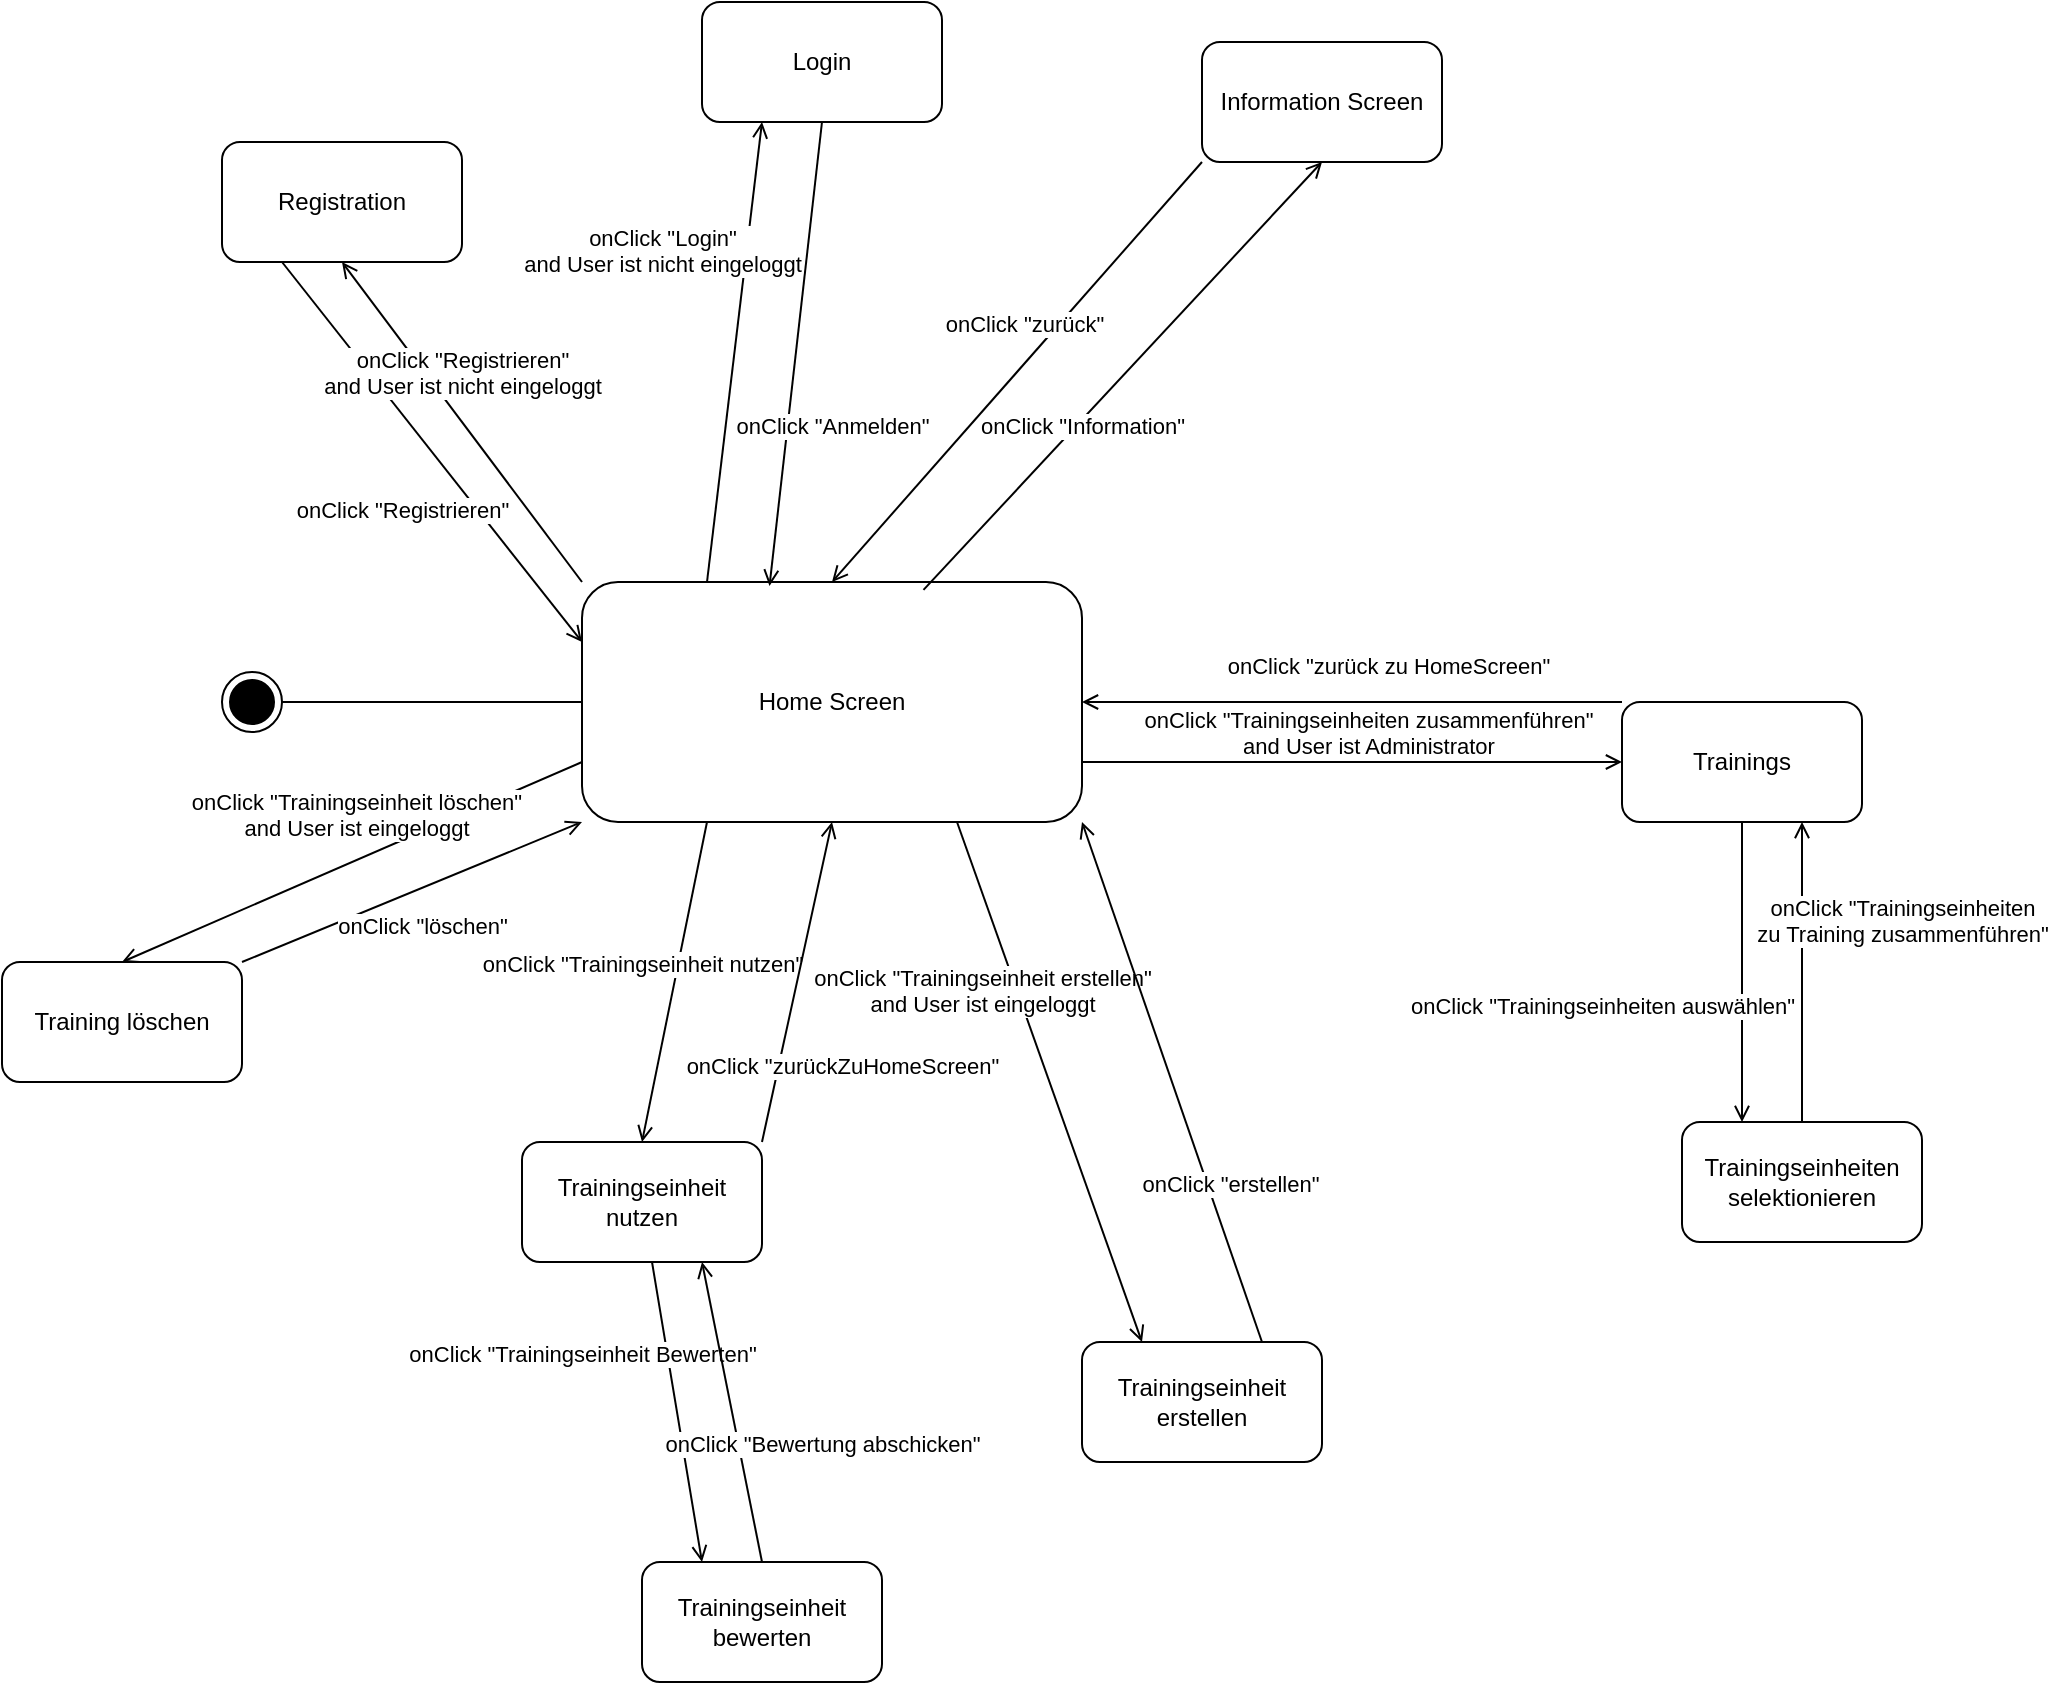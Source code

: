 <mxfile version="20.4.1" type="github">
  <diagram id="59yKYrdZ8OSLuCtYd6CJ" name="Seite-1">
    <mxGraphModel dx="2500" dy="2103" grid="1" gridSize="10" guides="1" tooltips="1" connect="1" arrows="1" fold="1" page="1" pageScale="1" pageWidth="827" pageHeight="1169" math="0" shadow="0">
      <root>
        <mxCell id="0" />
        <mxCell id="1" parent="0" />
        <mxCell id="uNNzlU8CO7LDZuqC6dOK-5" value="" style="ellipse;html=1;shape=endState;fillColor=strokeColor;" parent="1" vertex="1">
          <mxGeometry x="40" y="185" width="30" height="30" as="geometry" />
        </mxCell>
        <mxCell id="uNNzlU8CO7LDZuqC6dOK-6" value="Home Screen" style="rounded=1;whiteSpace=wrap;html=1;" parent="1" vertex="1">
          <mxGeometry x="220" y="140" width="250" height="120" as="geometry" />
        </mxCell>
        <mxCell id="uNNzlU8CO7LDZuqC6dOK-7" value="" style="endArrow=none;html=1;rounded=0;entryX=0;entryY=0.5;entryDx=0;entryDy=0;exitX=1;exitY=0.5;exitDx=0;exitDy=0;" parent="1" source="uNNzlU8CO7LDZuqC6dOK-5" target="uNNzlU8CO7LDZuqC6dOK-6" edge="1">
          <mxGeometry width="50" height="50" relative="1" as="geometry">
            <mxPoint x="90" y="165" as="sourcePoint" />
            <mxPoint x="140" y="115" as="targetPoint" />
          </mxGeometry>
        </mxCell>
        <mxCell id="uNNzlU8CO7LDZuqC6dOK-11" value="Information Screen" style="rounded=1;whiteSpace=wrap;html=1;" parent="1" vertex="1">
          <mxGeometry x="530" y="-130" width="120" height="60" as="geometry" />
        </mxCell>
        <mxCell id="uNNzlU8CO7LDZuqC6dOK-13" value="" style="endArrow=open;html=1;rounded=0;entryX=0.5;entryY=1;entryDx=0;entryDy=0;endFill=0;exitX=0.683;exitY=0.033;exitDx=0;exitDy=0;exitPerimeter=0;" parent="1" source="uNNzlU8CO7LDZuqC6dOK-6" target="uNNzlU8CO7LDZuqC6dOK-11" edge="1">
          <mxGeometry width="50" height="50" relative="1" as="geometry">
            <mxPoint x="340" y="185" as="sourcePoint" />
            <mxPoint x="480" y="169.5" as="targetPoint" />
          </mxGeometry>
        </mxCell>
        <mxCell id="uNNzlU8CO7LDZuqC6dOK-14" value="onClick &quot;Information&quot;" style="edgeLabel;html=1;align=center;verticalAlign=bottom;resizable=0;points=[];" parent="uNNzlU8CO7LDZuqC6dOK-13" vertex="1" connectable="0">
          <mxGeometry x="-0.387" y="-1" relative="1" as="geometry">
            <mxPoint x="17" y="-9" as="offset" />
          </mxGeometry>
        </mxCell>
        <mxCell id="uNNzlU8CO7LDZuqC6dOK-15" value="" style="endArrow=none;html=1;rounded=0;entryX=0;entryY=1;entryDx=0;entryDy=0;exitX=0.5;exitY=0;exitDx=0;exitDy=0;endFill=0;startArrow=open;startFill=0;" parent="1" source="uNNzlU8CO7LDZuqC6dOK-6" target="uNNzlU8CO7LDZuqC6dOK-11" edge="1">
          <mxGeometry width="50" height="50" relative="1" as="geometry">
            <mxPoint x="340" y="155" as="sourcePoint" />
            <mxPoint x="490" y="155" as="targetPoint" />
          </mxGeometry>
        </mxCell>
        <mxCell id="uNNzlU8CO7LDZuqC6dOK-16" value="onClick &quot;zurück&quot;" style="edgeLabel;html=1;align=center;verticalAlign=bottom;resizable=0;points=[];labelPosition=center;verticalLabelPosition=middle;" parent="uNNzlU8CO7LDZuqC6dOK-15" vertex="1" connectable="0">
          <mxGeometry x="-0.387" y="-1" relative="1" as="geometry">
            <mxPoint x="38" y="-57" as="offset" />
          </mxGeometry>
        </mxCell>
        <mxCell id="uNNzlU8CO7LDZuqC6dOK-18" value="Registration" style="rounded=1;whiteSpace=wrap;html=1;" parent="1" vertex="1">
          <mxGeometry x="40" y="-80" width="120" height="60" as="geometry" />
        </mxCell>
        <mxCell id="uNNzlU8CO7LDZuqC6dOK-21" value="Login" style="rounded=1;whiteSpace=wrap;html=1;" parent="1" vertex="1">
          <mxGeometry x="280" y="-150" width="120" height="60" as="geometry" />
        </mxCell>
        <mxCell id="uNNzlU8CO7LDZuqC6dOK-22" value="" style="endArrow=none;html=1;rounded=0;entryX=0.25;entryY=1;entryDx=0;entryDy=0;exitX=0;exitY=0.25;exitDx=0;exitDy=0;endFill=0;startArrow=open;startFill=0;" parent="1" source="uNNzlU8CO7LDZuqC6dOK-6" target="uNNzlU8CO7LDZuqC6dOK-18" edge="1">
          <mxGeometry width="50" height="50" relative="1" as="geometry">
            <mxPoint y="100" as="sourcePoint" />
            <mxPoint x="130" y="100" as="targetPoint" />
          </mxGeometry>
        </mxCell>
        <mxCell id="uNNzlU8CO7LDZuqC6dOK-23" value="onClick &quot;Registrieren&quot;" style="edgeLabel;html=1;align=center;verticalAlign=bottom;resizable=0;points=[];" parent="uNNzlU8CO7LDZuqC6dOK-22" vertex="1" connectable="0">
          <mxGeometry x="-0.387" y="-1" relative="1" as="geometry">
            <mxPoint x="-45" y="1" as="offset" />
          </mxGeometry>
        </mxCell>
        <mxCell id="uNNzlU8CO7LDZuqC6dOK-24" value="" style="endArrow=open;html=1;rounded=0;entryX=0.5;entryY=1;entryDx=0;entryDy=0;endFill=0;exitX=0;exitY=0;exitDx=0;exitDy=0;" parent="1" source="uNNzlU8CO7LDZuqC6dOK-6" target="uNNzlU8CO7LDZuqC6dOK-18" edge="1">
          <mxGeometry width="50" height="50" relative="1" as="geometry">
            <mxPoint x="180" y="110" as="sourcePoint" />
            <mxPoint x="310" y="110" as="targetPoint" />
          </mxGeometry>
        </mxCell>
        <mxCell id="uNNzlU8CO7LDZuqC6dOK-25" value="onClick &quot;Registrieren&quot;&lt;br&gt;and User ist nicht eingeloggt" style="edgeLabel;html=1;align=center;verticalAlign=bottom;resizable=0;points=[];" parent="uNNzlU8CO7LDZuqC6dOK-24" vertex="1" connectable="0">
          <mxGeometry x="-0.387" y="-1" relative="1" as="geometry">
            <mxPoint x="-24" y="-40" as="offset" />
          </mxGeometry>
        </mxCell>
        <mxCell id="uNNzlU8CO7LDZuqC6dOK-26" value="" style="endArrow=open;html=1;rounded=0;entryX=0.25;entryY=1;entryDx=0;entryDy=0;endFill=0;exitX=0.25;exitY=0;exitDx=0;exitDy=0;" parent="1" source="uNNzlU8CO7LDZuqC6dOK-6" target="uNNzlU8CO7LDZuqC6dOK-21" edge="1">
          <mxGeometry width="50" height="50" relative="1" as="geometry">
            <mxPoint x="270" y="120" as="sourcePoint" />
            <mxPoint x="160" y="60" as="targetPoint" />
          </mxGeometry>
        </mxCell>
        <mxCell id="uNNzlU8CO7LDZuqC6dOK-27" value="onClick &quot;Login&quot;&lt;br&gt;and User ist nicht eingeloggt" style="edgeLabel;html=1;align=center;verticalAlign=bottom;resizable=0;points=[];" parent="uNNzlU8CO7LDZuqC6dOK-26" vertex="1" connectable="0">
          <mxGeometry x="-0.387" y="-1" relative="1" as="geometry">
            <mxPoint x="-32" y="-80" as="offset" />
          </mxGeometry>
        </mxCell>
        <mxCell id="uNNzlU8CO7LDZuqC6dOK-28" value="" style="endArrow=none;html=1;rounded=0;entryX=0.5;entryY=1;entryDx=0;entryDy=0;exitX=0.375;exitY=0.017;exitDx=0;exitDy=0;endFill=0;startArrow=open;startFill=0;exitPerimeter=0;" parent="1" source="uNNzlU8CO7LDZuqC6dOK-6" target="uNNzlU8CO7LDZuqC6dOK-21" edge="1">
          <mxGeometry width="50" height="50" relative="1" as="geometry">
            <mxPoint x="230" y="165" as="sourcePoint" />
            <mxPoint x="90" y="90" as="targetPoint" />
          </mxGeometry>
        </mxCell>
        <mxCell id="uNNzlU8CO7LDZuqC6dOK-29" value="onClick &quot;Anmelden&quot;" style="edgeLabel;html=1;align=center;verticalAlign=bottom;resizable=0;points=[];" parent="uNNzlU8CO7LDZuqC6dOK-28" vertex="1" connectable="0">
          <mxGeometry x="-0.387" y="-1" relative="1" as="geometry">
            <mxPoint x="22" y="-1" as="offset" />
          </mxGeometry>
        </mxCell>
        <mxCell id="uNNzlU8CO7LDZuqC6dOK-30" value="Trainingseinheit bewerten" style="rounded=1;whiteSpace=wrap;html=1;" parent="1" vertex="1">
          <mxGeometry x="250" y="630" width="120" height="60" as="geometry" />
        </mxCell>
        <mxCell id="uNNzlU8CO7LDZuqC6dOK-31" value="Training löschen" style="rounded=1;whiteSpace=wrap;html=1;" parent="1" vertex="1">
          <mxGeometry x="-70" y="330" width="120" height="60" as="geometry" />
        </mxCell>
        <mxCell id="uNNzlU8CO7LDZuqC6dOK-32" value="Trainingseinheit nutzen" style="rounded=1;whiteSpace=wrap;html=1;" parent="1" vertex="1">
          <mxGeometry x="190" y="420" width="120" height="60" as="geometry" />
        </mxCell>
        <mxCell id="PUdHqE4t7jzdjfUX0PwX-2" value="" style="endArrow=open;html=1;rounded=0;entryX=0.5;entryY=0;entryDx=0;entryDy=0;endFill=0;exitX=0;exitY=0.75;exitDx=0;exitDy=0;" edge="1" parent="1" source="uNNzlU8CO7LDZuqC6dOK-6" target="uNNzlU8CO7LDZuqC6dOK-31">
          <mxGeometry width="50" height="50" relative="1" as="geometry">
            <mxPoint x="250" y="325" as="sourcePoint" />
            <mxPoint x="130" y="185" as="targetPoint" />
          </mxGeometry>
        </mxCell>
        <mxCell id="PUdHqE4t7jzdjfUX0PwX-3" value="onClick &quot;Trainingseinheit löschen&quot;&lt;br&gt;and User ist eingeloggt" style="edgeLabel;html=1;align=center;verticalAlign=bottom;resizable=0;points=[];" vertex="1" connectable="0" parent="PUdHqE4t7jzdjfUX0PwX-2">
          <mxGeometry x="-0.387" y="-1" relative="1" as="geometry">
            <mxPoint x="-42" y="12" as="offset" />
          </mxGeometry>
        </mxCell>
        <mxCell id="PUdHqE4t7jzdjfUX0PwX-4" value="" style="endArrow=open;html=1;rounded=0;entryX=0.5;entryY=0;entryDx=0;entryDy=0;endFill=0;exitX=0.25;exitY=1;exitDx=0;exitDy=0;" edge="1" parent="1" source="uNNzlU8CO7LDZuqC6dOK-6" target="uNNzlU8CO7LDZuqC6dOK-32">
          <mxGeometry width="50" height="50" relative="1" as="geometry">
            <mxPoint x="250" y="220" as="sourcePoint" />
            <mxPoint x="160" y="295" as="targetPoint" />
          </mxGeometry>
        </mxCell>
        <mxCell id="PUdHqE4t7jzdjfUX0PwX-5" value="onClick &quot;Trainingseinheit nutzen&quot;" style="edgeLabel;html=1;align=center;verticalAlign=bottom;resizable=0;points=[];" vertex="1" connectable="0" parent="PUdHqE4t7jzdjfUX0PwX-4">
          <mxGeometry x="-0.387" y="-1" relative="1" as="geometry">
            <mxPoint x="-22" y="31" as="offset" />
          </mxGeometry>
        </mxCell>
        <mxCell id="PUdHqE4t7jzdjfUX0PwX-6" value="" style="endArrow=open;html=1;rounded=0;entryX=0;entryY=1;entryDx=0;entryDy=0;endFill=0;exitX=1;exitY=0;exitDx=0;exitDy=0;" edge="1" parent="1" source="uNNzlU8CO7LDZuqC6dOK-31" target="uNNzlU8CO7LDZuqC6dOK-6">
          <mxGeometry width="50" height="50" relative="1" as="geometry">
            <mxPoint x="230" y="230" as="sourcePoint" />
            <mxPoint x="100" y="275" as="targetPoint" />
          </mxGeometry>
        </mxCell>
        <mxCell id="PUdHqE4t7jzdjfUX0PwX-7" value="onClick &quot;löschen&quot;" style="edgeLabel;html=1;align=center;verticalAlign=bottom;resizable=0;points=[];" vertex="1" connectable="0" parent="PUdHqE4t7jzdjfUX0PwX-6">
          <mxGeometry x="-0.387" y="-1" relative="1" as="geometry">
            <mxPoint x="37" y="11" as="offset" />
          </mxGeometry>
        </mxCell>
        <mxCell id="PUdHqE4t7jzdjfUX0PwX-8" value="" style="endArrow=open;html=1;rounded=0;entryX=0.25;entryY=0;entryDx=0;entryDy=0;endFill=0;" edge="1" parent="1" source="uNNzlU8CO7LDZuqC6dOK-32" target="uNNzlU8CO7LDZuqC6dOK-30">
          <mxGeometry width="50" height="50" relative="1" as="geometry">
            <mxPoint x="290" y="286.27" as="sourcePoint" />
            <mxPoint x="220" y="396.27" as="targetPoint" />
          </mxGeometry>
        </mxCell>
        <mxCell id="PUdHqE4t7jzdjfUX0PwX-9" value="onClick &quot;Trainingseinheit Bewerten&quot;" style="edgeLabel;html=1;align=center;verticalAlign=bottom;resizable=0;points=[];" vertex="1" connectable="0" parent="PUdHqE4t7jzdjfUX0PwX-8">
          <mxGeometry x="-0.387" y="-1" relative="1" as="geometry">
            <mxPoint x="-42" y="8" as="offset" />
          </mxGeometry>
        </mxCell>
        <mxCell id="PUdHqE4t7jzdjfUX0PwX-11" value="" style="endArrow=open;html=1;rounded=0;entryX=0.75;entryY=1;entryDx=0;entryDy=0;endFill=0;exitX=0.5;exitY=0;exitDx=0;exitDy=0;" edge="1" parent="1" source="uNNzlU8CO7LDZuqC6dOK-30" target="uNNzlU8CO7LDZuqC6dOK-32">
          <mxGeometry width="50" height="50" relative="1" as="geometry">
            <mxPoint x="314" y="426.27" as="sourcePoint" />
            <mxPoint x="370" y="496.27" as="targetPoint" />
          </mxGeometry>
        </mxCell>
        <mxCell id="PUdHqE4t7jzdjfUX0PwX-12" value="onClick &quot;Bewertung abschicken&quot;" style="edgeLabel;html=1;align=center;verticalAlign=bottom;resizable=0;points=[];" vertex="1" connectable="0" parent="PUdHqE4t7jzdjfUX0PwX-11">
          <mxGeometry x="-0.387" y="-1" relative="1" as="geometry">
            <mxPoint x="38" y="-4" as="offset" />
          </mxGeometry>
        </mxCell>
        <mxCell id="PUdHqE4t7jzdjfUX0PwX-13" value="Trainingseinheit erstellen" style="rounded=1;whiteSpace=wrap;html=1;" vertex="1" parent="1">
          <mxGeometry x="470" y="520" width="120" height="60" as="geometry" />
        </mxCell>
        <mxCell id="PUdHqE4t7jzdjfUX0PwX-14" value="" style="endArrow=open;html=1;rounded=0;entryX=0.25;entryY=0;entryDx=0;entryDy=0;endFill=0;exitX=0.75;exitY=1;exitDx=0;exitDy=0;" edge="1" parent="1" source="uNNzlU8CO7LDZuqC6dOK-6" target="PUdHqE4t7jzdjfUX0PwX-13">
          <mxGeometry width="50" height="50" relative="1" as="geometry">
            <mxPoint x="260" y="210" as="sourcePoint" />
            <mxPoint x="160" y="350" as="targetPoint" />
          </mxGeometry>
        </mxCell>
        <mxCell id="PUdHqE4t7jzdjfUX0PwX-15" value="onClick &quot;Trainingseinheit erstellen&quot;&lt;br&gt;and User ist eingeloggt" style="edgeLabel;html=1;align=center;verticalAlign=bottom;resizable=0;points=[];" vertex="1" connectable="0" parent="PUdHqE4t7jzdjfUX0PwX-14">
          <mxGeometry x="-0.387" y="-1" relative="1" as="geometry">
            <mxPoint x="-15" y="20" as="offset" />
          </mxGeometry>
        </mxCell>
        <mxCell id="PUdHqE4t7jzdjfUX0PwX-16" value="" style="endArrow=open;html=1;rounded=0;entryX=1;entryY=1;entryDx=0;entryDy=0;endFill=0;exitX=0.75;exitY=0;exitDx=0;exitDy=0;" edge="1" parent="1" source="PUdHqE4t7jzdjfUX0PwX-13" target="uNNzlU8CO7LDZuqC6dOK-6">
          <mxGeometry width="50" height="50" relative="1" as="geometry">
            <mxPoint x="320" y="210" as="sourcePoint" />
            <mxPoint x="390" y="340" as="targetPoint" />
          </mxGeometry>
        </mxCell>
        <mxCell id="PUdHqE4t7jzdjfUX0PwX-17" value="onClick &quot;erstellen&quot;" style="edgeLabel;html=1;align=center;verticalAlign=bottom;resizable=0;points=[];" vertex="1" connectable="0" parent="PUdHqE4t7jzdjfUX0PwX-16">
          <mxGeometry x="-0.387" y="-1" relative="1" as="geometry">
            <mxPoint x="10" y="10" as="offset" />
          </mxGeometry>
        </mxCell>
        <mxCell id="PUdHqE4t7jzdjfUX0PwX-18" value="Trainings" style="rounded=1;whiteSpace=wrap;html=1;" vertex="1" parent="1">
          <mxGeometry x="740" y="200" width="120" height="60" as="geometry" />
        </mxCell>
        <mxCell id="PUdHqE4t7jzdjfUX0PwX-19" value="" style="endArrow=open;html=1;rounded=0;entryX=0;entryY=0.5;entryDx=0;entryDy=0;endFill=0;exitX=1;exitY=0.75;exitDx=0;exitDy=0;" edge="1" parent="1" source="uNNzlU8CO7LDZuqC6dOK-6" target="PUdHqE4t7jzdjfUX0PwX-18">
          <mxGeometry width="50" height="50" relative="1" as="geometry">
            <mxPoint x="540" y="330" as="sourcePoint" />
            <mxPoint x="450" y="130" as="targetPoint" />
          </mxGeometry>
        </mxCell>
        <mxCell id="PUdHqE4t7jzdjfUX0PwX-20" value="onClick &quot;Trainingseinheiten zusammenführen&quot;&lt;br&gt;and User ist Administrator" style="edgeLabel;html=1;align=center;verticalAlign=bottom;resizable=0;points=[];" vertex="1" connectable="0" parent="PUdHqE4t7jzdjfUX0PwX-19">
          <mxGeometry x="-0.387" y="-1" relative="1" as="geometry">
            <mxPoint x="60" y="-1" as="offset" />
          </mxGeometry>
        </mxCell>
        <mxCell id="PUdHqE4t7jzdjfUX0PwX-21" value="Trainingseinheiten selektionieren" style="rounded=1;whiteSpace=wrap;html=1;" vertex="1" parent="1">
          <mxGeometry x="770" y="410" width="120" height="60" as="geometry" />
        </mxCell>
        <mxCell id="PUdHqE4t7jzdjfUX0PwX-22" value="" style="endArrow=open;html=1;rounded=0;entryX=0.25;entryY=0;entryDx=0;entryDy=0;endFill=0;exitX=0.5;exitY=1;exitDx=0;exitDy=0;" edge="1" parent="1" source="PUdHqE4t7jzdjfUX0PwX-18" target="PUdHqE4t7jzdjfUX0PwX-21">
          <mxGeometry width="50" height="50" relative="1" as="geometry">
            <mxPoint x="580" y="456.27" as="sourcePoint" />
            <mxPoint x="730" y="591.27" as="targetPoint" />
          </mxGeometry>
        </mxCell>
        <mxCell id="PUdHqE4t7jzdjfUX0PwX-23" value="onClick &quot;Trainingseinheiten auswählen&quot;" style="edgeLabel;html=1;align=center;verticalAlign=bottom;resizable=0;points=[];" vertex="1" connectable="0" parent="PUdHqE4t7jzdjfUX0PwX-22">
          <mxGeometry x="-0.387" y="-1" relative="1" as="geometry">
            <mxPoint x="-69" y="54" as="offset" />
          </mxGeometry>
        </mxCell>
        <mxCell id="PUdHqE4t7jzdjfUX0PwX-24" value="" style="endArrow=open;html=1;rounded=0;entryX=0.75;entryY=1;entryDx=0;entryDy=0;endFill=0;exitX=0.5;exitY=0;exitDx=0;exitDy=0;" edge="1" parent="1" source="PUdHqE4t7jzdjfUX0PwX-21" target="PUdHqE4t7jzdjfUX0PwX-18">
          <mxGeometry width="50" height="50" relative="1" as="geometry">
            <mxPoint x="590" y="476.27" as="sourcePoint" />
            <mxPoint x="680" y="566.27" as="targetPoint" />
          </mxGeometry>
        </mxCell>
        <mxCell id="PUdHqE4t7jzdjfUX0PwX-25" value="onClick &quot;Trainingseinheiten&lt;br&gt;zu Training zusammenführen&quot;" style="edgeLabel;html=1;align=center;verticalAlign=bottom;resizable=0;points=[];" vertex="1" connectable="0" parent="PUdHqE4t7jzdjfUX0PwX-24">
          <mxGeometry x="-0.387" y="-1" relative="1" as="geometry">
            <mxPoint x="49" y="-40" as="offset" />
          </mxGeometry>
        </mxCell>
        <mxCell id="PUdHqE4t7jzdjfUX0PwX-29" value="" style="endArrow=open;html=1;rounded=0;entryX=1;entryY=0.5;entryDx=0;entryDy=0;endFill=0;exitX=0;exitY=0;exitDx=0;exitDy=0;" edge="1" parent="1" source="PUdHqE4t7jzdjfUX0PwX-18" target="uNNzlU8CO7LDZuqC6dOK-6">
          <mxGeometry width="50" height="50" relative="1" as="geometry">
            <mxPoint x="350" y="195" as="sourcePoint" />
            <mxPoint x="500" y="370" as="targetPoint" />
          </mxGeometry>
        </mxCell>
        <mxCell id="PUdHqE4t7jzdjfUX0PwX-30" value="onClick &quot;zurück zu HomeScreen&quot;" style="edgeLabel;html=1;align=center;verticalAlign=bottom;resizable=0;points=[];" vertex="1" connectable="0" parent="PUdHqE4t7jzdjfUX0PwX-29">
          <mxGeometry x="-0.387" y="-1" relative="1" as="geometry">
            <mxPoint x="-34" y="-9" as="offset" />
          </mxGeometry>
        </mxCell>
        <mxCell id="PUdHqE4t7jzdjfUX0PwX-31" value="" style="endArrow=open;html=1;rounded=0;entryX=0.5;entryY=1;entryDx=0;entryDy=0;endFill=0;exitX=1;exitY=0;exitDx=0;exitDy=0;" edge="1" parent="1" source="uNNzlU8CO7LDZuqC6dOK-32" target="uNNzlU8CO7LDZuqC6dOK-6">
          <mxGeometry width="50" height="50" relative="1" as="geometry">
            <mxPoint x="320" y="640" as="sourcePoint" />
            <mxPoint x="290" y="490" as="targetPoint" />
          </mxGeometry>
        </mxCell>
        <mxCell id="PUdHqE4t7jzdjfUX0PwX-32" value="onClick &quot;zurückZuHomeScreen&quot;" style="edgeLabel;html=1;align=center;verticalAlign=bottom;resizable=0;points=[];" vertex="1" connectable="0" parent="PUdHqE4t7jzdjfUX0PwX-31">
          <mxGeometry x="-0.387" y="-1" relative="1" as="geometry">
            <mxPoint x="28" y="19" as="offset" />
          </mxGeometry>
        </mxCell>
      </root>
    </mxGraphModel>
  </diagram>
</mxfile>
